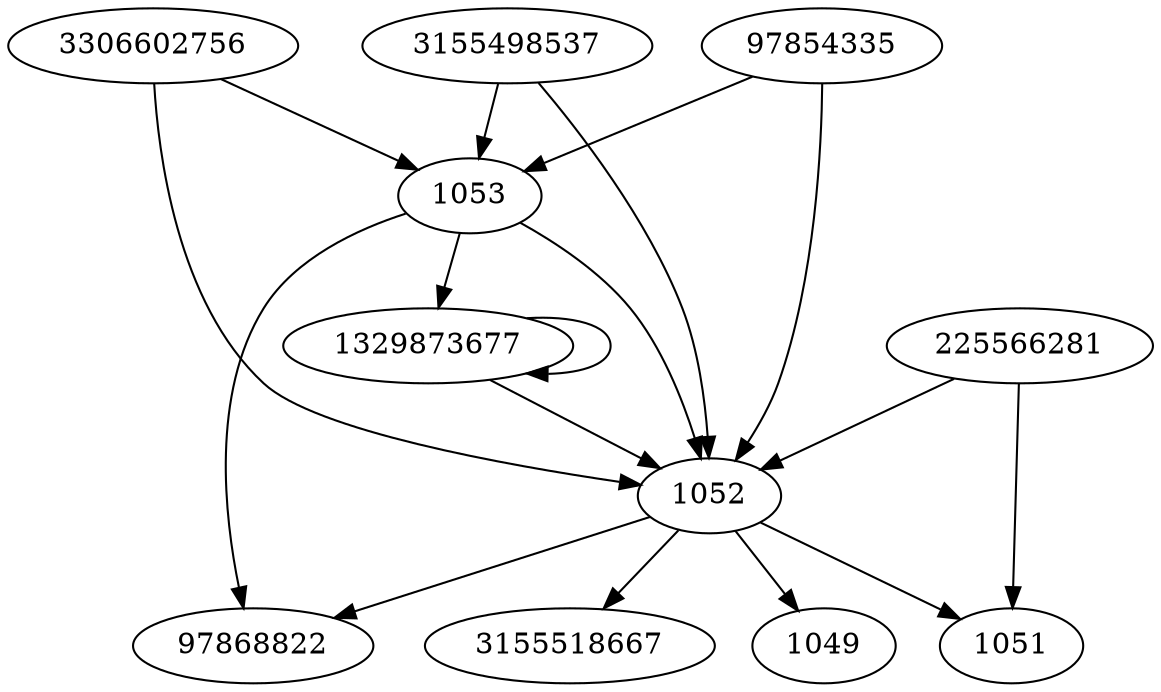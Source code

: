 digraph  {
3306602756;
225566281;
3155498537;
3155518667;
1329873677;
97868822;
1049;
1051;
1052;
1053;
97854335;
3306602756 -> 1052;
3306602756 -> 1053;
225566281 -> 1051;
225566281 -> 1052;
3155498537 -> 1052;
3155498537 -> 1053;
1329873677 -> 1052;
1329873677 -> 1329873677;
1052 -> 1051;
1052 -> 97868822;
1052 -> 3155518667;
1052 -> 1049;
1053 -> 97868822;
1053 -> 1052;
1053 -> 1329873677;
97854335 -> 1052;
97854335 -> 1053;
}
